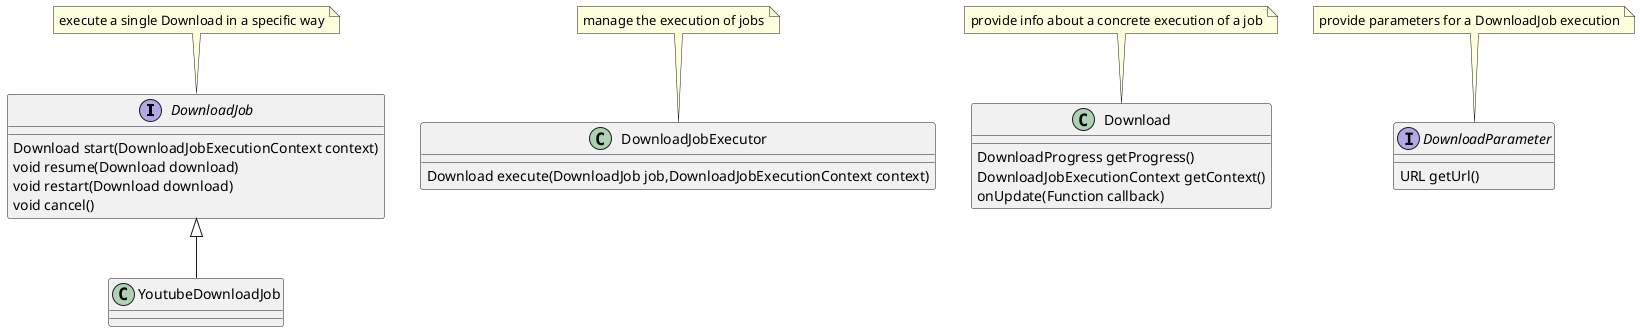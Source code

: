 @startuml
interface DownloadJob{
    Download start(DownloadJobExecutionContext context)
    void resume(Download download)
    void restart(Download download)
    void cancel()
}
note top:execute a single Download in a specific way

class YoutubeDownloadJob
YoutubeDownloadJob -up-|> DownloadJob

class DownloadJobExecutor{
    Download execute(DownloadJob job,DownloadJobExecutionContext context)
}
note top:manage the execution of jobs

class Download{
    DownloadProgress getProgress()
    DownloadJobExecutionContext getContext()
    onUpdate(Function callback)
}
note top:provide info about a concrete execution of a job

interface DownloadParameter{
    URL getUrl()
}
note top:provide parameters for a DownloadJob execution

@enduml
